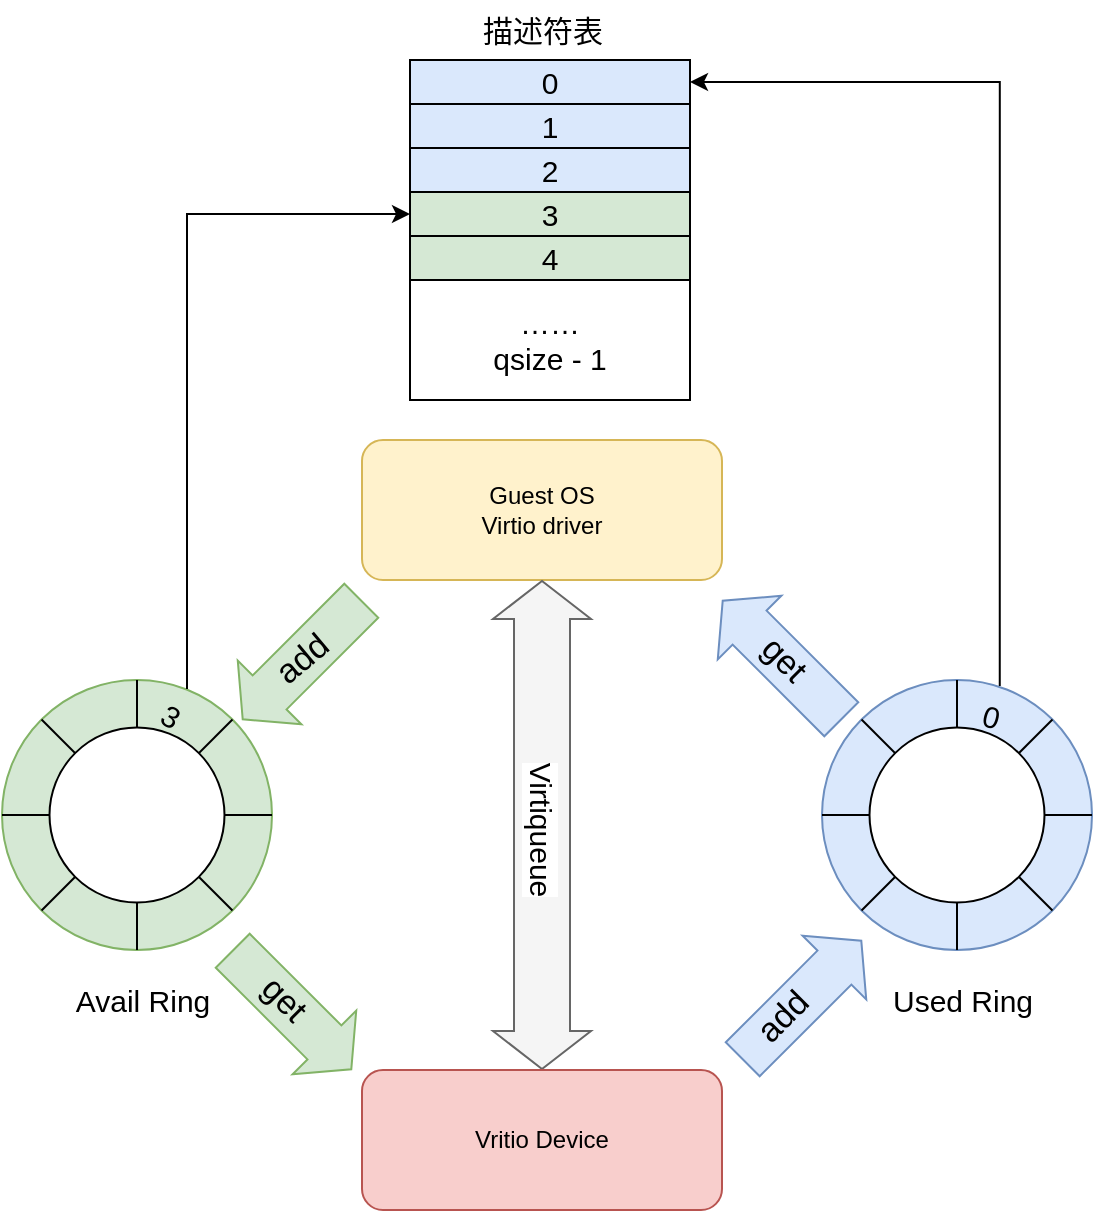 <mxfile version="20.5.1" type="github">
  <diagram id="mLBqkB2ChwaHw_8gPhbc" name="第 1 页">
    <mxGraphModel dx="948" dy="522" grid="1" gridSize="10" guides="1" tooltips="1" connect="1" arrows="1" fold="1" page="0" pageScale="1" pageWidth="827" pageHeight="1169" math="0" shadow="0">
      <root>
        <mxCell id="0" />
        <mxCell id="1" parent="0" />
        <mxCell id="fm5rg67f0QVLAu_p31AU-2" value="Guest OS&lt;br&gt;Virtio driver" style="rounded=1;whiteSpace=wrap;html=1;fillColor=#fff2cc;strokeColor=#d6b656;" vertex="1" parent="1">
          <mxGeometry x="250" y="270" width="180" height="70" as="geometry" />
        </mxCell>
        <mxCell id="fm5rg67f0QVLAu_p31AU-3" value="" style="shape=flexArrow;endArrow=classic;startArrow=classic;html=1;rounded=0;entryX=0.5;entryY=1;entryDx=0;entryDy=0;width=28;fillColor=#f5f5f5;strokeColor=#666666;exitX=0.5;exitY=0;exitDx=0;exitDy=0;" edge="1" parent="1" source="fm5rg67f0QVLAu_p31AU-4" target="fm5rg67f0QVLAu_p31AU-2">
          <mxGeometry width="100" height="100" relative="1" as="geometry">
            <mxPoint x="340" y="580" as="sourcePoint" />
            <mxPoint x="340" y="360" as="targetPoint" />
          </mxGeometry>
        </mxCell>
        <mxCell id="fm5rg67f0QVLAu_p31AU-12" value="Virtiqueue" style="edgeLabel;html=1;align=center;verticalAlign=middle;resizable=0;points=[];fontSize=15;rotation=90;" vertex="1" connectable="0" parent="fm5rg67f0QVLAu_p31AU-3">
          <mxGeometry x="0.379" y="4" relative="1" as="geometry">
            <mxPoint x="4" y="48" as="offset" />
          </mxGeometry>
        </mxCell>
        <mxCell id="fm5rg67f0QVLAu_p31AU-4" value="Vritio Device" style="rounded=1;whiteSpace=wrap;html=1;fillColor=#f8cecc;strokeColor=#b85450;" vertex="1" parent="1">
          <mxGeometry x="250" y="585" width="180" height="70" as="geometry" />
        </mxCell>
        <mxCell id="fm5rg67f0QVLAu_p31AU-27" value="" style="ellipse;whiteSpace=wrap;html=1;aspect=fixed;fontSize=15;fillColor=#d5e8d4;strokeColor=#82b366;" vertex="1" parent="1">
          <mxGeometry x="70" y="390" width="135" height="135" as="geometry" />
        </mxCell>
        <mxCell id="fm5rg67f0QVLAu_p31AU-40" value="……&lt;br&gt;qsize - 1" style="rounded=0;whiteSpace=wrap;html=1;fontSize=15;" vertex="1" parent="1">
          <mxGeometry x="274" y="190" width="140" height="60" as="geometry" />
        </mxCell>
        <mxCell id="fm5rg67f0QVLAu_p31AU-41" value="描述符表" style="text;html=1;align=center;verticalAlign=middle;resizable=0;points=[];autosize=1;strokeColor=none;fillColor=none;fontSize=15;" vertex="1" parent="1">
          <mxGeometry x="300" y="50" width="80" height="30" as="geometry" />
        </mxCell>
        <mxCell id="fm5rg67f0QVLAu_p31AU-44" value="Avail Ring" style="text;html=1;align=center;verticalAlign=middle;resizable=0;points=[];autosize=1;strokeColor=none;fillColor=none;fontSize=15;" vertex="1" parent="1">
          <mxGeometry x="95" y="535" width="90" height="30" as="geometry" />
        </mxCell>
        <mxCell id="fm5rg67f0QVLAu_p31AU-47" value="Used Ring" style="text;html=1;align=center;verticalAlign=middle;resizable=0;points=[];autosize=1;strokeColor=none;fillColor=none;fontSize=15;" vertex="1" parent="1">
          <mxGeometry x="505" y="535" width="90" height="30" as="geometry" />
        </mxCell>
        <mxCell id="fm5rg67f0QVLAu_p31AU-48" value="" style="shape=flexArrow;endArrow=classic;html=1;rounded=0;fontSize=15;width=24;fillColor=#d5e8d4;strokeColor=#82b366;" edge="1" parent="1">
          <mxGeometry width="50" height="50" relative="1" as="geometry">
            <mxPoint x="250" y="350" as="sourcePoint" />
            <mxPoint x="190" y="410" as="targetPoint" />
          </mxGeometry>
        </mxCell>
        <mxCell id="fm5rg67f0QVLAu_p31AU-51" value="add" style="edgeLabel;html=1;align=center;verticalAlign=middle;resizable=0;points=[];fontSize=17;rotation=-40;labelBackgroundColor=none;" vertex="1" connectable="0" parent="fm5rg67f0QVLAu_p31AU-48">
          <mxGeometry x="-0.3" y="4" relative="1" as="geometry">
            <mxPoint x="-12" y="6" as="offset" />
          </mxGeometry>
        </mxCell>
        <mxCell id="fm5rg67f0QVLAu_p31AU-54" value="" style="shape=flexArrow;endArrow=classic;html=1;rounded=0;fontSize=15;width=24;fillColor=#dae8fc;strokeColor=#6c8ebf;" edge="1" parent="1">
          <mxGeometry width="50" height="50" relative="1" as="geometry">
            <mxPoint x="490" y="410" as="sourcePoint" />
            <mxPoint x="430" y="350" as="targetPoint" />
          </mxGeometry>
        </mxCell>
        <mxCell id="fm5rg67f0QVLAu_p31AU-61" value="get" style="edgeLabel;html=1;align=center;verticalAlign=middle;resizable=0;points=[];fontSize=17;rotation=45;labelBackgroundColor=none;" vertex="1" connectable="0" parent="fm5rg67f0QVLAu_p31AU-54">
          <mxGeometry x="-0.42" y="2" relative="1" as="geometry">
            <mxPoint x="-11" y="-14" as="offset" />
          </mxGeometry>
        </mxCell>
        <mxCell id="fm5rg67f0QVLAu_p31AU-56" value="" style="shape=flexArrow;endArrow=classic;html=1;rounded=0;fontSize=15;width=24;fillColor=#d5e8d4;strokeColor=#82b366;" edge="1" parent="1">
          <mxGeometry width="50" height="50" relative="1" as="geometry">
            <mxPoint x="185" y="525" as="sourcePoint" />
            <mxPoint x="245" y="585" as="targetPoint" />
          </mxGeometry>
        </mxCell>
        <mxCell id="fm5rg67f0QVLAu_p31AU-59" value="get" style="edgeLabel;html=1;align=center;verticalAlign=middle;resizable=0;points=[];fontSize=17;rotation=45;labelBackgroundColor=none;" vertex="1" connectable="0" parent="fm5rg67f0QVLAu_p31AU-56">
          <mxGeometry x="-0.094" y="3" relative="1" as="geometry">
            <mxPoint x="-4" as="offset" />
          </mxGeometry>
        </mxCell>
        <mxCell id="fm5rg67f0QVLAu_p31AU-57" value="" style="shape=flexArrow;endArrow=classic;html=1;rounded=0;fontSize=15;width=24;fillColor=#dae8fc;strokeColor=#6c8ebf;" edge="1" parent="1">
          <mxGeometry width="50" height="50" relative="1" as="geometry">
            <mxPoint x="440" y="580" as="sourcePoint" />
            <mxPoint x="500" y="520" as="targetPoint" />
          </mxGeometry>
        </mxCell>
        <mxCell id="fm5rg67f0QVLAu_p31AU-60" value="add" style="edgeLabel;html=1;align=center;verticalAlign=middle;resizable=0;points=[];fontSize=17;rotation=-45;labelBackgroundColor=none;" vertex="1" connectable="0" parent="fm5rg67f0QVLAu_p31AU-57">
          <mxGeometry x="-0.239" y="5" relative="1" as="geometry">
            <mxPoint x="1" y="6" as="offset" />
          </mxGeometry>
        </mxCell>
        <mxCell id="fm5rg67f0QVLAu_p31AU-64" value="" style="endArrow=none;html=1;rounded=0;fontSize=17;entryX=1;entryY=0;entryDx=0;entryDy=0;exitX=0;exitY=1;exitDx=0;exitDy=0;" edge="1" parent="1" source="fm5rg67f0QVLAu_p31AU-27" target="fm5rg67f0QVLAu_p31AU-27">
          <mxGeometry width="50" height="50" relative="1" as="geometry">
            <mxPoint x="110" y="480" as="sourcePoint" />
            <mxPoint x="160" y="430" as="targetPoint" />
          </mxGeometry>
        </mxCell>
        <mxCell id="fm5rg67f0QVLAu_p31AU-67" value="" style="endArrow=none;html=1;rounded=0;fontSize=17;entryX=0;entryY=0;entryDx=0;entryDy=0;exitX=1;exitY=1;exitDx=0;exitDy=0;" edge="1" parent="1">
          <mxGeometry width="50" height="50" relative="1" as="geometry">
            <mxPoint x="185.23" y="505.23" as="sourcePoint" />
            <mxPoint x="89.77" y="409.77" as="targetPoint" />
          </mxGeometry>
        </mxCell>
        <mxCell id="fm5rg67f0QVLAu_p31AU-68" value="" style="endArrow=none;html=1;rounded=0;fontSize=17;entryX=0.5;entryY=0;entryDx=0;entryDy=0;exitX=0.5;exitY=1;exitDx=0;exitDy=0;" edge="1" parent="1" source="fm5rg67f0QVLAu_p31AU-27" target="fm5rg67f0QVLAu_p31AU-27">
          <mxGeometry width="50" height="50" relative="1" as="geometry">
            <mxPoint x="195.23" y="515.23" as="sourcePoint" />
            <mxPoint x="99.77" y="419.77" as="targetPoint" />
          </mxGeometry>
        </mxCell>
        <mxCell id="fm5rg67f0QVLAu_p31AU-69" value="" style="endArrow=none;html=1;rounded=0;fontSize=17;entryX=0;entryY=0.5;entryDx=0;entryDy=0;exitX=1;exitY=0.5;exitDx=0;exitDy=0;" edge="1" parent="1" source="fm5rg67f0QVLAu_p31AU-27" target="fm5rg67f0QVLAu_p31AU-27">
          <mxGeometry width="50" height="50" relative="1" as="geometry">
            <mxPoint x="205.23" y="525.23" as="sourcePoint" />
            <mxPoint x="109.77" y="429.77" as="targetPoint" />
          </mxGeometry>
        </mxCell>
        <mxCell id="fm5rg67f0QVLAu_p31AU-42" value="" style="ellipse;whiteSpace=wrap;html=1;aspect=fixed;fontSize=15;fillColor=#FFFFFF;" vertex="1" parent="1">
          <mxGeometry x="93.75" y="413.75" width="87.5" height="87.5" as="geometry" />
        </mxCell>
        <mxCell id="fm5rg67f0QVLAu_p31AU-78" value="" style="ellipse;whiteSpace=wrap;html=1;aspect=fixed;fontSize=15;fillColor=#dae8fc;strokeColor=#6c8ebf;" vertex="1" parent="1">
          <mxGeometry x="480" y="390" width="135" height="135" as="geometry" />
        </mxCell>
        <mxCell id="fm5rg67f0QVLAu_p31AU-79" value="" style="endArrow=none;html=1;rounded=0;fontSize=17;entryX=1;entryY=0;entryDx=0;entryDy=0;exitX=0;exitY=1;exitDx=0;exitDy=0;" edge="1" parent="1" source="fm5rg67f0QVLAu_p31AU-78" target="fm5rg67f0QVLAu_p31AU-78">
          <mxGeometry width="50" height="50" relative="1" as="geometry">
            <mxPoint x="520" y="480" as="sourcePoint" />
            <mxPoint x="570" y="430" as="targetPoint" />
          </mxGeometry>
        </mxCell>
        <mxCell id="fm5rg67f0QVLAu_p31AU-80" value="" style="endArrow=none;html=1;rounded=0;fontSize=17;entryX=0;entryY=0;entryDx=0;entryDy=0;exitX=1;exitY=1;exitDx=0;exitDy=0;" edge="1" parent="1">
          <mxGeometry width="50" height="50" relative="1" as="geometry">
            <mxPoint x="595.23" y="505.23" as="sourcePoint" />
            <mxPoint x="499.77" y="409.77" as="targetPoint" />
          </mxGeometry>
        </mxCell>
        <mxCell id="fm5rg67f0QVLAu_p31AU-81" value="" style="endArrow=none;html=1;rounded=0;fontSize=17;entryX=0.5;entryY=0;entryDx=0;entryDy=0;exitX=0.5;exitY=1;exitDx=0;exitDy=0;" edge="1" parent="1" source="fm5rg67f0QVLAu_p31AU-78" target="fm5rg67f0QVLAu_p31AU-78">
          <mxGeometry width="50" height="50" relative="1" as="geometry">
            <mxPoint x="605.23" y="515.23" as="sourcePoint" />
            <mxPoint x="509.77" y="419.77" as="targetPoint" />
          </mxGeometry>
        </mxCell>
        <mxCell id="fm5rg67f0QVLAu_p31AU-82" value="" style="endArrow=none;html=1;rounded=0;fontSize=17;entryX=0;entryY=0.5;entryDx=0;entryDy=0;exitX=1;exitY=0.5;exitDx=0;exitDy=0;" edge="1" parent="1" source="fm5rg67f0QVLAu_p31AU-78" target="fm5rg67f0QVLAu_p31AU-78">
          <mxGeometry width="50" height="50" relative="1" as="geometry">
            <mxPoint x="615.23" y="525.23" as="sourcePoint" />
            <mxPoint x="519.77" y="429.77" as="targetPoint" />
          </mxGeometry>
        </mxCell>
        <mxCell id="fm5rg67f0QVLAu_p31AU-83" value="" style="ellipse;whiteSpace=wrap;html=1;aspect=fixed;fontSize=15;fillColor=#FFFFFF;" vertex="1" parent="1">
          <mxGeometry x="512.5" y="422.5" width="70" height="70" as="geometry" />
        </mxCell>
        <mxCell id="fm5rg67f0QVLAu_p31AU-88" style="edgeStyle=orthogonalEdgeStyle;rounded=0;orthogonalLoop=1;jettySize=auto;html=1;exitX=0.5;exitY=0;exitDx=0;exitDy=0;entryX=0;entryY=0.5;entryDx=0;entryDy=0;strokeColor=#000000;fontSize=15;" edge="1" parent="1" source="fm5rg67f0QVLAu_p31AU-84" target="fm5rg67f0QVLAu_p31AU-36">
          <mxGeometry relative="1" as="geometry" />
        </mxCell>
        <mxCell id="fm5rg67f0QVLAu_p31AU-84" value="3" style="text;html=1;strokeColor=none;fillColor=none;align=center;verticalAlign=middle;whiteSpace=wrap;rounded=0;strokeWidth=2;fontSize=15;rotation=30;" vertex="1" parent="1">
          <mxGeometry x="125" y="392.5" width="60" height="30" as="geometry" />
        </mxCell>
        <mxCell id="fm5rg67f0QVLAu_p31AU-90" style="edgeStyle=orthogonalEdgeStyle;rounded=0;orthogonalLoop=1;jettySize=auto;html=1;exitX=0.5;exitY=0;exitDx=0;exitDy=0;entryX=1;entryY=0.5;entryDx=0;entryDy=0;strokeColor=#000000;fontSize=15;" edge="1" parent="1" source="fm5rg67f0QVLAu_p31AU-89" target="fm5rg67f0QVLAu_p31AU-30">
          <mxGeometry relative="1" as="geometry" />
        </mxCell>
        <mxCell id="fm5rg67f0QVLAu_p31AU-89" value="0" style="text;html=1;strokeColor=none;fillColor=none;align=center;verticalAlign=middle;whiteSpace=wrap;rounded=0;strokeWidth=2;fontSize=15;rotation=15;" vertex="1" parent="1">
          <mxGeometry x="535" y="392.5" width="60" height="30" as="geometry" />
        </mxCell>
        <mxCell id="fm5rg67f0QVLAu_p31AU-29" value="" style="shape=table;startSize=0;container=1;collapsible=0;childLayout=tableLayout;fontSize=15;" vertex="1" parent="1">
          <mxGeometry x="274" y="80" width="140" height="110" as="geometry" />
        </mxCell>
        <mxCell id="fm5rg67f0QVLAu_p31AU-30" value="" style="shape=tableRow;horizontal=0;startSize=0;swimlaneHead=0;swimlaneBody=0;top=0;left=0;bottom=0;right=0;collapsible=0;dropTarget=0;fillColor=none;points=[[0,0.5],[1,0.5]];portConstraint=eastwest;fontSize=15;" vertex="1" parent="fm5rg67f0QVLAu_p31AU-29">
          <mxGeometry width="140" height="22" as="geometry" />
        </mxCell>
        <mxCell id="fm5rg67f0QVLAu_p31AU-31" value="0" style="shape=partialRectangle;html=1;whiteSpace=wrap;connectable=0;overflow=hidden;fillColor=#dae8fc;top=0;left=0;bottom=0;right=0;pointerEvents=1;fontSize=15;strokeColor=#6c8ebf;" vertex="1" parent="fm5rg67f0QVLAu_p31AU-30">
          <mxGeometry width="140" height="22" as="geometry">
            <mxRectangle width="140" height="22" as="alternateBounds" />
          </mxGeometry>
        </mxCell>
        <mxCell id="fm5rg67f0QVLAu_p31AU-32" value="" style="shape=tableRow;horizontal=0;startSize=0;swimlaneHead=0;swimlaneBody=0;top=0;left=0;bottom=0;right=0;collapsible=0;dropTarget=0;fillColor=none;points=[[0,0.5],[1,0.5]];portConstraint=eastwest;fontSize=15;" vertex="1" parent="fm5rg67f0QVLAu_p31AU-29">
          <mxGeometry y="22" width="140" height="22" as="geometry" />
        </mxCell>
        <mxCell id="fm5rg67f0QVLAu_p31AU-33" value="1" style="shape=partialRectangle;html=1;whiteSpace=wrap;connectable=0;overflow=hidden;fillColor=#dae8fc;top=0;left=0;bottom=0;right=0;pointerEvents=1;fontSize=15;strokeColor=#6c8ebf;" vertex="1" parent="fm5rg67f0QVLAu_p31AU-32">
          <mxGeometry width="140" height="22" as="geometry">
            <mxRectangle width="140" height="22" as="alternateBounds" />
          </mxGeometry>
        </mxCell>
        <mxCell id="fm5rg67f0QVLAu_p31AU-34" value="" style="shape=tableRow;horizontal=0;startSize=0;swimlaneHead=0;swimlaneBody=0;top=0;left=0;bottom=0;right=0;collapsible=0;dropTarget=0;fillColor=none;points=[[0,0.5],[1,0.5]];portConstraint=eastwest;fontSize=15;" vertex="1" parent="fm5rg67f0QVLAu_p31AU-29">
          <mxGeometry y="44" width="140" height="22" as="geometry" />
        </mxCell>
        <mxCell id="fm5rg67f0QVLAu_p31AU-35" value="2" style="shape=partialRectangle;html=1;whiteSpace=wrap;connectable=0;overflow=hidden;fillColor=#dae8fc;top=0;left=0;bottom=0;right=0;pointerEvents=1;fontSize=15;strokeColor=#6c8ebf;" vertex="1" parent="fm5rg67f0QVLAu_p31AU-34">
          <mxGeometry width="140" height="22" as="geometry">
            <mxRectangle width="140" height="22" as="alternateBounds" />
          </mxGeometry>
        </mxCell>
        <mxCell id="fm5rg67f0QVLAu_p31AU-36" value="" style="shape=tableRow;horizontal=0;startSize=0;swimlaneHead=0;swimlaneBody=0;top=0;left=0;bottom=0;right=0;collapsible=0;dropTarget=0;fillColor=none;points=[[0,0.5],[1,0.5]];portConstraint=eastwest;fontSize=15;" vertex="1" parent="fm5rg67f0QVLAu_p31AU-29">
          <mxGeometry y="66" width="140" height="22" as="geometry" />
        </mxCell>
        <mxCell id="fm5rg67f0QVLAu_p31AU-37" value="3" style="shape=partialRectangle;html=1;whiteSpace=wrap;connectable=0;overflow=hidden;fillColor=#d5e8d4;top=0;left=0;bottom=0;right=0;pointerEvents=1;fontSize=15;strokeColor=#82b366;" vertex="1" parent="fm5rg67f0QVLAu_p31AU-36">
          <mxGeometry width="140" height="22" as="geometry">
            <mxRectangle width="140" height="22" as="alternateBounds" />
          </mxGeometry>
        </mxCell>
        <mxCell id="fm5rg67f0QVLAu_p31AU-38" value="" style="shape=tableRow;horizontal=0;startSize=0;swimlaneHead=0;swimlaneBody=0;top=0;left=0;bottom=0;right=0;collapsible=0;dropTarget=0;fillColor=none;points=[[0,0.5],[1,0.5]];portConstraint=eastwest;fontSize=15;" vertex="1" parent="fm5rg67f0QVLAu_p31AU-29">
          <mxGeometry y="88" width="140" height="22" as="geometry" />
        </mxCell>
        <mxCell id="fm5rg67f0QVLAu_p31AU-39" value="4" style="shape=partialRectangle;html=1;whiteSpace=wrap;connectable=0;overflow=hidden;fillColor=#d5e8d4;top=0;left=0;bottom=0;right=0;pointerEvents=1;fontSize=15;strokeColor=#82b366;" vertex="1" parent="fm5rg67f0QVLAu_p31AU-38">
          <mxGeometry width="140" height="22" as="geometry">
            <mxRectangle width="140" height="22" as="alternateBounds" />
          </mxGeometry>
        </mxCell>
        <mxCell id="fm5rg67f0QVLAu_p31AU-93" value="" style="shape=table;startSize=0;container=1;collapsible=0;childLayout=tableLayout;strokeColor=#000000;strokeWidth=1;fontSize=15;fillColor=none;" vertex="1" parent="1">
          <mxGeometry x="274" y="80" width="140" height="110" as="geometry" />
        </mxCell>
        <mxCell id="fm5rg67f0QVLAu_p31AU-94" value="" style="shape=tableRow;horizontal=0;startSize=0;swimlaneHead=0;swimlaneBody=0;top=0;left=0;bottom=0;right=0;collapsible=0;dropTarget=0;fillColor=none;points=[[0,0.5],[1,0.5]];portConstraint=eastwest;strokeColor=#000000;strokeWidth=2;fontSize=15;" vertex="1" parent="fm5rg67f0QVLAu_p31AU-93">
          <mxGeometry width="140" height="22" as="geometry" />
        </mxCell>
        <mxCell id="fm5rg67f0QVLAu_p31AU-95" value="" style="shape=partialRectangle;html=1;whiteSpace=wrap;connectable=0;overflow=hidden;fillColor=none;top=0;left=0;bottom=0;right=0;pointerEvents=1;strokeColor=#000000;strokeWidth=2;fontSize=15;" vertex="1" parent="fm5rg67f0QVLAu_p31AU-94">
          <mxGeometry width="140" height="22" as="geometry">
            <mxRectangle width="140" height="22" as="alternateBounds" />
          </mxGeometry>
        </mxCell>
        <mxCell id="fm5rg67f0QVLAu_p31AU-96" value="" style="shape=tableRow;horizontal=0;startSize=0;swimlaneHead=0;swimlaneBody=0;top=0;left=0;bottom=0;right=0;collapsible=0;dropTarget=0;fillColor=none;points=[[0,0.5],[1,0.5]];portConstraint=eastwest;strokeColor=#000000;strokeWidth=2;fontSize=15;" vertex="1" parent="fm5rg67f0QVLAu_p31AU-93">
          <mxGeometry y="22" width="140" height="22" as="geometry" />
        </mxCell>
        <mxCell id="fm5rg67f0QVLAu_p31AU-97" value="" style="shape=partialRectangle;html=1;whiteSpace=wrap;connectable=0;overflow=hidden;fillColor=none;top=0;left=0;bottom=0;right=0;pointerEvents=1;strokeColor=#000000;strokeWidth=2;fontSize=15;" vertex="1" parent="fm5rg67f0QVLAu_p31AU-96">
          <mxGeometry width="140" height="22" as="geometry">
            <mxRectangle width="140" height="22" as="alternateBounds" />
          </mxGeometry>
        </mxCell>
        <mxCell id="fm5rg67f0QVLAu_p31AU-98" value="" style="shape=tableRow;horizontal=0;startSize=0;swimlaneHead=0;swimlaneBody=0;top=0;left=0;bottom=0;right=0;collapsible=0;dropTarget=0;fillColor=none;points=[[0,0.5],[1,0.5]];portConstraint=eastwest;strokeColor=#000000;strokeWidth=2;fontSize=15;" vertex="1" parent="fm5rg67f0QVLAu_p31AU-93">
          <mxGeometry y="44" width="140" height="22" as="geometry" />
        </mxCell>
        <mxCell id="fm5rg67f0QVLAu_p31AU-99" value="" style="shape=partialRectangle;html=1;whiteSpace=wrap;connectable=0;overflow=hidden;fillColor=none;top=0;left=0;bottom=0;right=0;pointerEvents=1;strokeColor=#000000;strokeWidth=2;fontSize=15;" vertex="1" parent="fm5rg67f0QVLAu_p31AU-98">
          <mxGeometry width="140" height="22" as="geometry">
            <mxRectangle width="140" height="22" as="alternateBounds" />
          </mxGeometry>
        </mxCell>
        <mxCell id="fm5rg67f0QVLAu_p31AU-100" value="" style="shape=tableRow;horizontal=0;startSize=0;swimlaneHead=0;swimlaneBody=0;top=0;left=0;bottom=0;right=0;collapsible=0;dropTarget=0;fillColor=none;points=[[0,0.5],[1,0.5]];portConstraint=eastwest;strokeColor=#000000;strokeWidth=2;fontSize=15;" vertex="1" parent="fm5rg67f0QVLAu_p31AU-93">
          <mxGeometry y="66" width="140" height="22" as="geometry" />
        </mxCell>
        <mxCell id="fm5rg67f0QVLAu_p31AU-101" value="" style="shape=partialRectangle;html=1;whiteSpace=wrap;connectable=0;overflow=hidden;fillColor=none;top=0;left=0;bottom=0;right=0;pointerEvents=1;strokeColor=#000000;strokeWidth=2;fontSize=15;" vertex="1" parent="fm5rg67f0QVLAu_p31AU-100">
          <mxGeometry width="140" height="22" as="geometry">
            <mxRectangle width="140" height="22" as="alternateBounds" />
          </mxGeometry>
        </mxCell>
        <mxCell id="fm5rg67f0QVLAu_p31AU-102" value="" style="shape=tableRow;horizontal=0;startSize=0;swimlaneHead=0;swimlaneBody=0;top=0;left=0;bottom=0;right=0;collapsible=0;dropTarget=0;fillColor=none;points=[[0,0.5],[1,0.5]];portConstraint=eastwest;strokeColor=#000000;strokeWidth=2;fontSize=15;" vertex="1" parent="fm5rg67f0QVLAu_p31AU-93">
          <mxGeometry y="88" width="140" height="22" as="geometry" />
        </mxCell>
        <mxCell id="fm5rg67f0QVLAu_p31AU-103" value="" style="shape=partialRectangle;html=1;whiteSpace=wrap;connectable=0;overflow=hidden;fillColor=none;top=0;left=0;bottom=0;right=0;pointerEvents=1;strokeColor=#000000;strokeWidth=2;fontSize=15;" vertex="1" parent="fm5rg67f0QVLAu_p31AU-102">
          <mxGeometry width="140" height="22" as="geometry">
            <mxRectangle width="140" height="22" as="alternateBounds" />
          </mxGeometry>
        </mxCell>
        <mxCell id="fm5rg67f0QVLAu_p31AU-121" value="" style="ellipse;whiteSpace=wrap;html=1;aspect=fixed;fontSize=15;fillColor=#FFFFFF;" vertex="1" parent="1">
          <mxGeometry x="503.75" y="413.75" width="87.5" height="87.5" as="geometry" />
        </mxCell>
      </root>
    </mxGraphModel>
  </diagram>
</mxfile>
